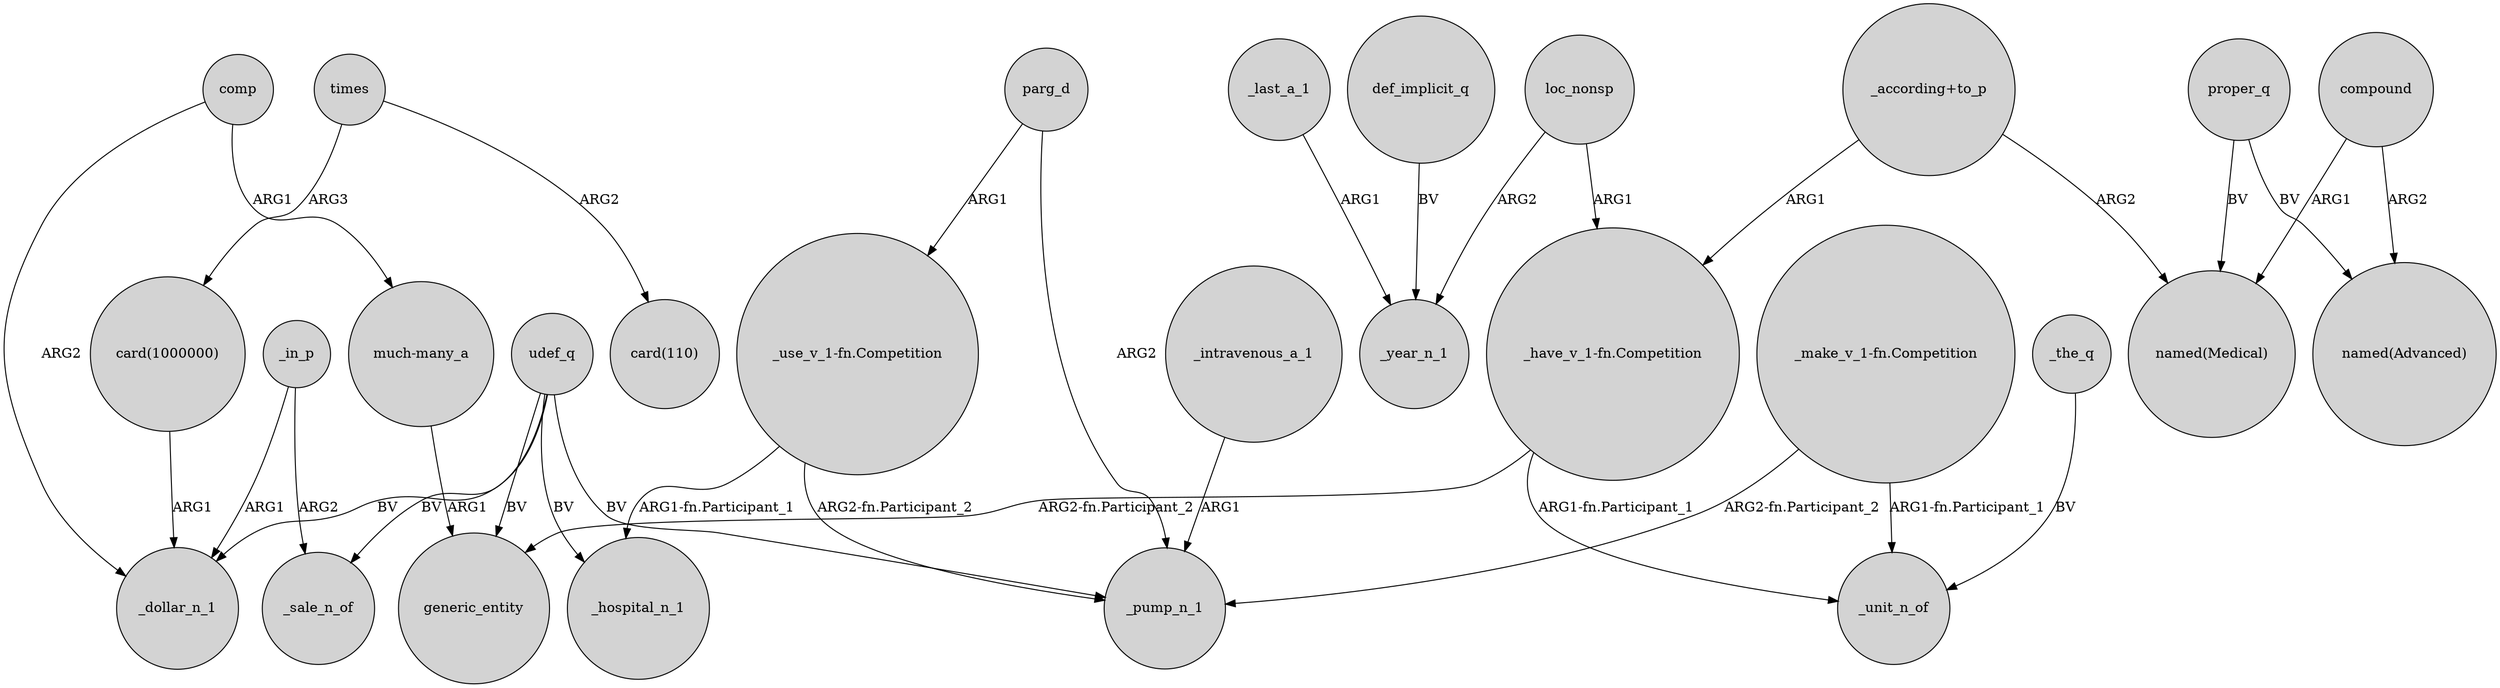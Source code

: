 digraph {
	node [shape=circle style=filled]
	comp -> _dollar_n_1 [label=ARG2]
	def_implicit_q -> _year_n_1 [label=BV]
	"_use_v_1-fn.Competition" -> _pump_n_1 [label="ARG2-fn.Participant_2"]
	_in_p -> _sale_n_of [label=ARG2]
	udef_q -> _hospital_n_1 [label=BV]
	times -> "card(1000000)" [label=ARG3]
	"_have_v_1-fn.Competition" -> _unit_n_of [label="ARG1-fn.Participant_1"]
	udef_q -> _sale_n_of [label=BV]
	proper_q -> "named(Medical)" [label=BV]
	parg_d -> "_use_v_1-fn.Competition" [label=ARG1]
	udef_q -> generic_entity [label=BV]
	loc_nonsp -> _year_n_1 [label=ARG2]
	"_use_v_1-fn.Competition" -> _hospital_n_1 [label="ARG1-fn.Participant_1"]
	_in_p -> _dollar_n_1 [label=ARG1]
	comp -> "much-many_a" [label=ARG1]
	compound -> "named(Medical)" [label=ARG1]
	proper_q -> "named(Advanced)" [label=BV]
	parg_d -> _pump_n_1 [label=ARG2]
	"_have_v_1-fn.Competition" -> generic_entity [label="ARG2-fn.Participant_2"]
	"much-many_a" -> generic_entity [label=ARG1]
	compound -> "named(Advanced)" [label=ARG2]
	_last_a_1 -> _year_n_1 [label=ARG1]
	udef_q -> _dollar_n_1 [label=BV]
	"card(1000000)" -> _dollar_n_1 [label=ARG1]
	loc_nonsp -> "_have_v_1-fn.Competition" [label=ARG1]
	udef_q -> _pump_n_1 [label=BV]
	_intravenous_a_1 -> _pump_n_1 [label=ARG1]
	"_make_v_1-fn.Competition" -> _unit_n_of [label="ARG1-fn.Participant_1"]
	_the_q -> _unit_n_of [label=BV]
	times -> "card(110)" [label=ARG2]
	"_according+to_p" -> "_have_v_1-fn.Competition" [label=ARG1]
	"_make_v_1-fn.Competition" -> _pump_n_1 [label="ARG2-fn.Participant_2"]
	"_according+to_p" -> "named(Medical)" [label=ARG2]
}
